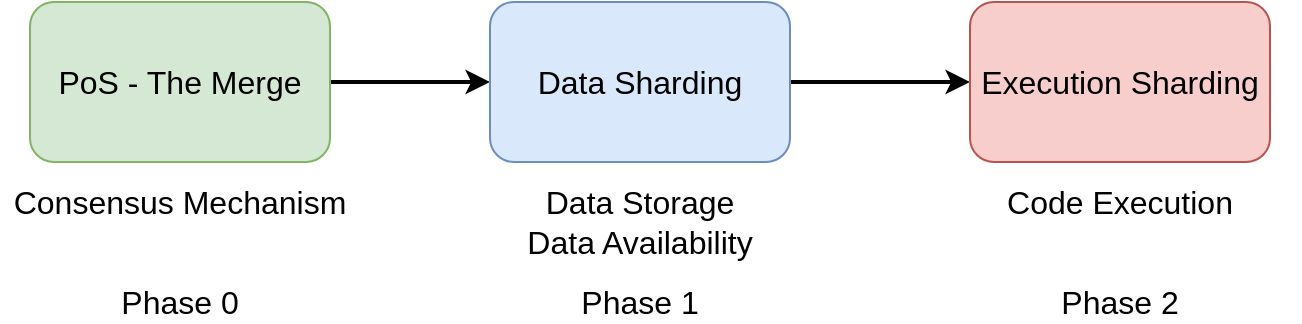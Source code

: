 <mxfile version="20.0.4" type="github">
  <diagram id="9aAa9uNSV6-onbtvZzwg" name="Page-1">
    <mxGraphModel dx="1018" dy="659" grid="1" gridSize="10" guides="1" tooltips="1" connect="1" arrows="1" fold="1" page="1" pageScale="1" pageWidth="850" pageHeight="1100" math="0" shadow="0">
      <root>
        <mxCell id="0" />
        <mxCell id="1" parent="0" />
        <mxCell id="7CR4fx2s5aApoi6Y75Mm-4" value="" style="edgeStyle=orthogonalEdgeStyle;rounded=0;orthogonalLoop=1;jettySize=auto;html=1;fontSize=16;strokeWidth=2;" edge="1" parent="1" source="7CR4fx2s5aApoi6Y75Mm-1" target="7CR4fx2s5aApoi6Y75Mm-2">
          <mxGeometry relative="1" as="geometry" />
        </mxCell>
        <mxCell id="7CR4fx2s5aApoi6Y75Mm-1" value="&lt;font style=&quot;font-size: 16px;&quot;&gt;PoS - The Merge&lt;/font&gt;" style="rounded=1;whiteSpace=wrap;html=1;fillColor=#d5e8d4;strokeColor=#82b366;" vertex="1" parent="1">
          <mxGeometry x="100" y="250" width="150" height="80" as="geometry" />
        </mxCell>
        <mxCell id="7CR4fx2s5aApoi6Y75Mm-5" value="" style="edgeStyle=orthogonalEdgeStyle;rounded=0;orthogonalLoop=1;jettySize=auto;html=1;fontSize=16;strokeWidth=2;" edge="1" parent="1" source="7CR4fx2s5aApoi6Y75Mm-2" target="7CR4fx2s5aApoi6Y75Mm-3">
          <mxGeometry relative="1" as="geometry" />
        </mxCell>
        <mxCell id="7CR4fx2s5aApoi6Y75Mm-2" value="&lt;span style=&quot;font-size: 16px;&quot;&gt;Data Sharding&lt;/span&gt;" style="rounded=1;whiteSpace=wrap;html=1;fillColor=#dae8fc;strokeColor=#6c8ebf;" vertex="1" parent="1">
          <mxGeometry x="330" y="250" width="150" height="80" as="geometry" />
        </mxCell>
        <mxCell id="7CR4fx2s5aApoi6Y75Mm-3" value="&lt;font style=&quot;font-size: 16px;&quot;&gt;Execution Sharding&lt;/font&gt;" style="rounded=1;whiteSpace=wrap;html=1;fillColor=#f8cecc;strokeColor=#b85450;" vertex="1" parent="1">
          <mxGeometry x="570" y="250" width="150" height="80" as="geometry" />
        </mxCell>
        <mxCell id="7CR4fx2s5aApoi6Y75Mm-6" value="Consensus Mechanism" style="text;html=1;strokeColor=none;fillColor=none;align=center;verticalAlign=middle;whiteSpace=wrap;rounded=0;fontSize=16;" vertex="1" parent="1">
          <mxGeometry x="85" y="330" width="180" height="40" as="geometry" />
        </mxCell>
        <mxCell id="7CR4fx2s5aApoi6Y75Mm-7" value="Data Storage&lt;br&gt;Data Availability" style="text;html=1;strokeColor=none;fillColor=none;align=center;verticalAlign=middle;whiteSpace=wrap;rounded=0;fontSize=16;" vertex="1" parent="1">
          <mxGeometry x="315" y="330" width="180" height="60" as="geometry" />
        </mxCell>
        <mxCell id="7CR4fx2s5aApoi6Y75Mm-8" value="Code Execution" style="text;html=1;strokeColor=none;fillColor=none;align=center;verticalAlign=middle;whiteSpace=wrap;rounded=0;fontSize=16;" vertex="1" parent="1">
          <mxGeometry x="555" y="330" width="180" height="40" as="geometry" />
        </mxCell>
        <mxCell id="7CR4fx2s5aApoi6Y75Mm-9" value="Phase 0" style="text;html=1;strokeColor=none;fillColor=none;align=center;verticalAlign=middle;whiteSpace=wrap;rounded=0;fontSize=16;" vertex="1" parent="1">
          <mxGeometry x="140" y="390" width="70" height="20" as="geometry" />
        </mxCell>
        <mxCell id="7CR4fx2s5aApoi6Y75Mm-10" value="Phase 1" style="text;html=1;strokeColor=none;fillColor=none;align=center;verticalAlign=middle;whiteSpace=wrap;rounded=0;fontSize=16;" vertex="1" parent="1">
          <mxGeometry x="370" y="390" width="70" height="20" as="geometry" />
        </mxCell>
        <mxCell id="7CR4fx2s5aApoi6Y75Mm-13" value="Phase 2" style="text;html=1;strokeColor=none;fillColor=none;align=center;verticalAlign=middle;whiteSpace=wrap;rounded=0;fontSize=16;" vertex="1" parent="1">
          <mxGeometry x="610" y="390" width="70" height="20" as="geometry" />
        </mxCell>
      </root>
    </mxGraphModel>
  </diagram>
</mxfile>
